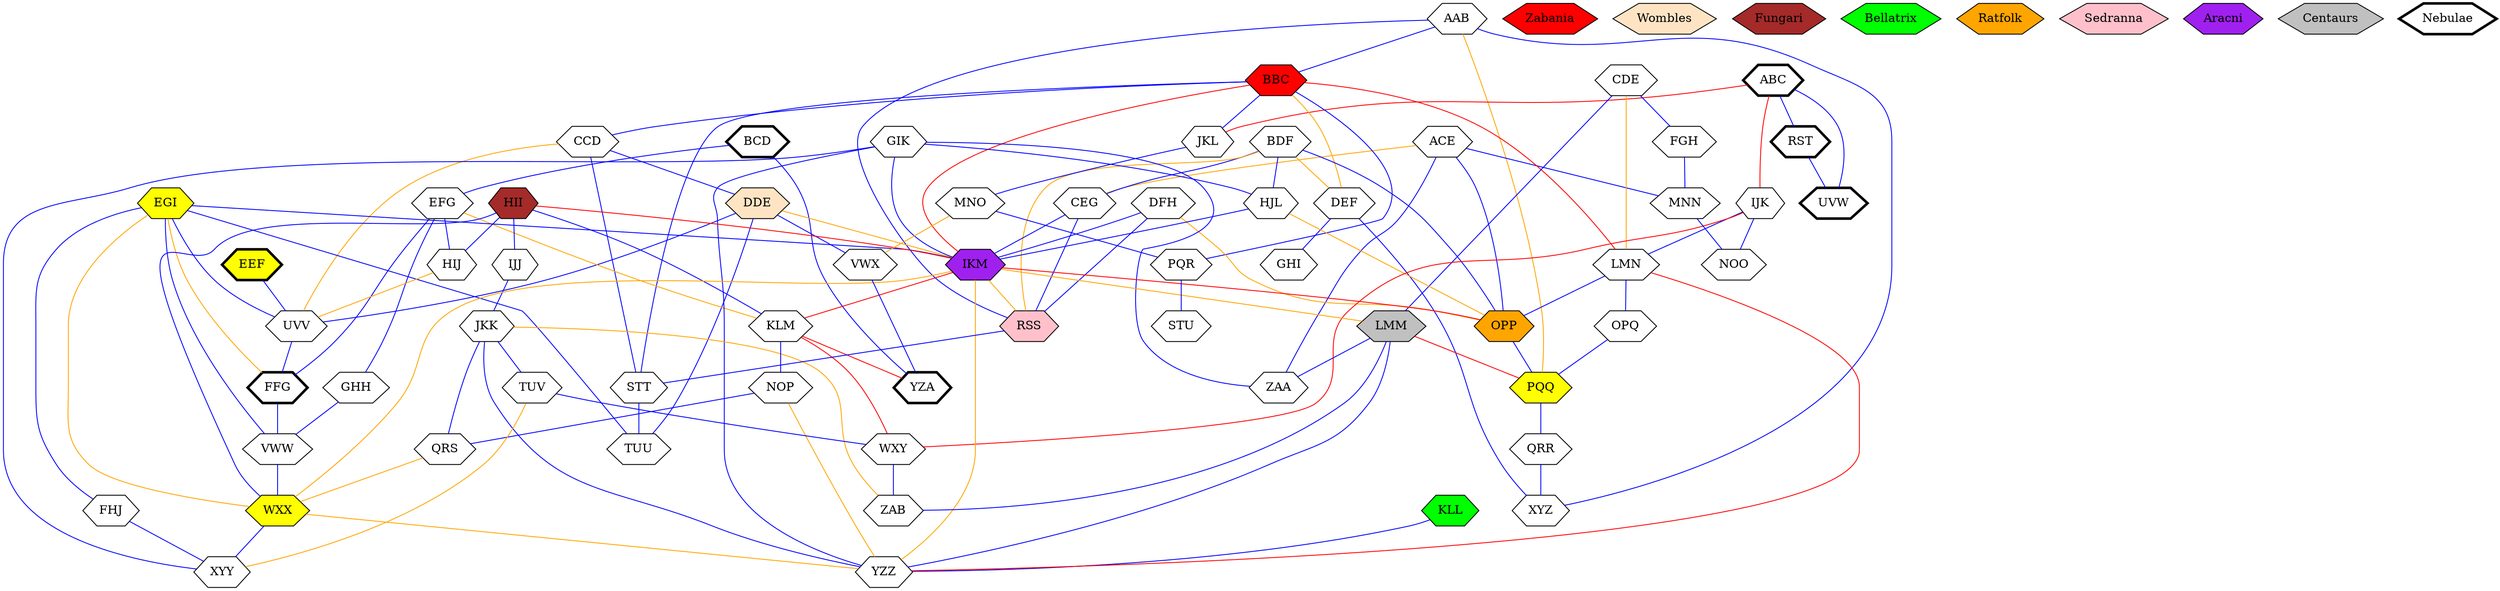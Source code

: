 graph {
AAB [ shape=hexagon pos="5.5,7!"  shape=hexagon style=filled fillcolor=White ];
ABC [ shape=hexagon pos="3,8!"  shape=hexagon style=filled fillcolor=White penwidth=3 ];
ACE [ shape=hexagon pos="3,4!"  shape=hexagon style=filled fillcolor=White ];
BBC [ shape=hexagon pos="6.5,7!"  shape=hexagon style=filled fillcolor=Red ];
BCD [ shape=hexagon pos="8.5,3!"  shape=hexagon style=filled fillcolor=White penwidth=3 ];
BDF [ shape=hexagon pos="3.5,5!"  shape=hexagon style=filled fillcolor=White ];
CCD [ shape=hexagon pos="7,6!"  shape=hexagon style=filled fillcolor=White ];
CDE [ shape=hexagon pos="2,2!"  shape=hexagon style=filled fillcolor=White ];
CEG [ shape=hexagon pos="4.5,5!"  shape=hexagon style=filled fillcolor=White ];
DDE [ shape=hexagon pos="7.5,5!"  shape=hexagon style=filled fillcolor=bisque ];
DEF [ shape=hexagon pos="4,8!"  shape=hexagon style=filled fillcolor=White ];
DFH [ shape=hexagon pos="5.5,5!"  shape=hexagon style=filled fillcolor=White ];
EEF [ shape=hexagon pos="8,4!"  shape=hexagon style=filled fillcolor=yellow penwidth=3 ];
EFG [ shape=hexagon pos="8,2!"  shape=hexagon style=filled fillcolor=White ];
EGI [ shape=hexagon pos="6,4!"  shape=hexagon style=filled fillcolor=yellow ];
FFG [ shape=hexagon pos="7.5,3!"  shape=hexagon style=filled fillcolor=White penwidth=3 ];
FGH [ shape=hexagon pos="1.5,3!"  shape=hexagon style=filled fillcolor=White ];
FHJ [ shape=hexagon pos="5.5,3!"  shape=hexagon style=filled fillcolor=White ];
GHH [ shape=hexagon pos="7,2!"  shape=hexagon style=filled fillcolor=White ];
GHI [ shape=hexagon pos="5,8!"  shape=hexagon style=filled fillcolor=White ];
GIK [ shape=hexagon pos="4.5,3!"  shape=hexagon style=filled fillcolor=White ];
HII [ shape=hexagon pos="6.5,1!"  shape=hexagon style=filled fillcolor=brown ];
HIJ [ shape=hexagon pos="7.5,1!"  shape=hexagon style=filled fillcolor=White ];
HJL [ shape=hexagon pos="4,4!"  shape=hexagon style=filled fillcolor=White ];
IJJ [ shape=hexagon pos="5.5,1!"  shape=hexagon style=filled fillcolor=White ];
IJK [ shape=hexagon pos="1,4!"  shape=hexagon style=filled fillcolor=White ];
IKM [ shape=hexagon pos="5,4!"  shape=hexagon style=filled fillcolor=purple ];
JKK [ shape=hexagon pos="4.5,1!"  shape=hexagon style=filled fillcolor=White ];
JKL [ shape=hexagon pos="6,8!"  shape=hexagon style=filled fillcolor=White ];
KLL [ shape=hexagon pos="3.5,1!"  shape=hexagon style=filled fillcolor=Green ];
KLM [ shape=hexagon pos="7,0!"  shape=hexagon style=filled fillcolor=White ];
LMM [ shape=hexagon pos="3,2!"  shape=hexagon style=filled fillcolor=grey ];
LMN [ shape=hexagon pos="1.5,5!"  shape=hexagon style=filled fillcolor=White ];
MNN [ shape=hexagon pos="2.5,3!"  shape=hexagon style=filled fillcolor=White ];
MNO [ shape=hexagon pos="7,8!"  shape=hexagon style=filled fillcolor=White ];
NOO [ shape=hexagon pos="2,4!"  shape=hexagon style=filled fillcolor=White ];
NOP [ shape=hexagon pos="6,0!"  shape=hexagon style=filled fillcolor=White ];
OPP [ shape=hexagon pos="2.5,5!"  shape=hexagon style=filled fillcolor=Orange ];
OPQ [ shape=hexagon pos="2,6!"  shape=hexagon style=filled fillcolor=White ];
PQQ [ shape=hexagon pos="3,6!"  shape=hexagon style=filled fillcolor=yellow ];
PQR [ shape=hexagon pos="7.5,7!"  shape=hexagon style=filled fillcolor=White ];
QRR [ shape=hexagon pos="4,6!"  shape=hexagon style=filled fillcolor=White ];
QRS [ shape=hexagon pos="5,0!"  shape=hexagon style=filled fillcolor=White ];
RSS [ shape=hexagon pos="5,6!"  shape=hexagon style=filled fillcolor=Pink ];
RST [ shape=hexagon pos="2.5,7!"  shape=hexagon style=filled fillcolor=White penwidth=3 ];
STT [ shape=hexagon pos="6,6!"  shape=hexagon style=filled fillcolor=White ];
STU [ shape=hexagon pos="8,6!"  shape=hexagon style=filled fillcolor=White ];
TUU [ shape=hexagon pos="6.5,5!"  shape=hexagon style=filled fillcolor=White ];
TUV [ shape=hexagon pos="4,0!"  shape=hexagon style=filled fillcolor=White ];
UVV [ shape=hexagon pos="7,4!"  shape=hexagon style=filled fillcolor=White ];
UVW [ shape=hexagon pos="3.5,7!"  shape=hexagon style=filled fillcolor=White penwidth=3 ];
VWW [ shape=hexagon pos="6.5,3!"  shape=hexagon style=filled fillcolor=White ];
VWX [ shape=hexagon pos="8.5,5!"  shape=hexagon style=filled fillcolor=White ];
WXX [ shape=hexagon pos="6,2!"  shape=hexagon style=filled fillcolor=yellow ];
WXY [ shape=hexagon pos="3,0!"  shape=hexagon style=filled fillcolor=White ];
XYY [ shape=hexagon pos="5,2!"  shape=hexagon style=filled fillcolor=White ];
XYZ [ shape=hexagon pos="4.5,7!"  shape=hexagon style=filled fillcolor=White ];
YZA [ shape=hexagon pos="9,4!"  shape=hexagon style=filled fillcolor=White penwidth=3 ];
YZZ [ shape=hexagon pos="4,2!"  shape=hexagon style=filled fillcolor=White ];
ZAA [ shape=hexagon pos="3.5,3!"  shape=hexagon style=filled fillcolor=White ];
ZAB [ shape=hexagon pos="2.5,1!"  shape=hexagon style=filled fillcolor=White ];
subgraph legend {
Zabania [shape=hexagon style=filled fillcolor=Red pos="1,8!"];
Wombles [shape=hexagon style=filled fillcolor=bisque pos="1,7.5!"];
Fungari [shape=hexagon style=filled fillcolor=brown pos="1,7!"];
Bellatrix [shape=hexagon style=filled fillcolor=Green pos="1,6.5!"];
Ratfolk [shape=hexagon style=filled fillcolor=Orange pos="9,8!"];
Sedranna [shape=hexagon style=filled fillcolor=Pink pos="9,7.5!"];
Aracni [shape=hexagon style=filled fillcolor=purple pos="9,7!"];
Centaurs [shape=hexagon style=filled fillcolor=grey pos="9,6.5!"];
Nebulae [shape=hexagon style=filled fillcolor=white penwidth=3 pos="1,0!"];
}
AAB -- XYZ [color=Blue];
AAB -- RSS [color=Blue];
AAB -- BBC [color=Blue];
AAB -- PQQ [color=Orange];
ABC -- UVW [color=Blue];
ABC -- RST [color=Blue];
ABC -- JKL [color=Red];
ABC -- IJK [color=Red];
ACE -- OPP [color=Blue];
ACE -- ZAA [color=Blue];
ACE -- MNN [color=Blue];
ACE -- CEG [color=Orange];
BBC -- JKL [color=Blue];
BBC -- PQR [color=Blue];
BBC -- CCD [color=Blue];
BBC -- STT [color=Blue];
BBC -- DEF [color=Orange];
BBC -- IKM [color=Red];
BBC -- LMN [color=Red];
BCD -- YZA [color=Blue];
BCD -- EFG [color=Blue];
BDF -- OPP [color=Blue];
BDF -- HJL [color=Blue];
BDF -- CEG [color=Blue];
BDF -- DEF [color=Orange];
BDF -- RSS [color=Orange];
CCD -- DDE [color=Blue];
CCD -- STT [color=Blue];
CCD -- UVV [color=Orange];
CDE -- FGH [color=Blue];
CDE -- LMM [color=Blue];
CDE -- LMN [color=Orange];
CEG -- RSS [color=Blue];
CEG -- IKM [color=Blue];
DDE -- TUU [color=Blue];
DDE -- VWX [color=Blue];
DDE -- UVV [color=Blue];
DDE -- IKM [color=Orange];
DEF -- GHI [color=Blue];
DEF -- XYZ [color=Blue];
DFH -- RSS [color=Blue];
DFH -- IKM [color=Blue];
DFH -- OPP [color=Orange];
EEF -- UVV [color=Blue];
EFG -- HIJ [color=Blue];
EFG -- GHH [color=Blue];
EFG -- FFG [color=Blue];
EFG -- KLM [color=Orange];
EGI -- TUU [color=Blue];
EGI -- VWW [color=Blue];
EGI -- IKM [color=Blue];
EGI -- FHJ [color=Blue];
EGI -- UVV [color=Blue];
EGI -- FFG [color=Orange];
EGI -- WXX [color=Orange];
FFG -- VWW [color=Blue];
FGH -- MNN [color=Blue];
FHJ -- XYY [color=Blue];
GHH -- VWW [color=Blue];
GIK -- HJL [color=Blue];
GIK -- IKM [color=Blue];
GIK -- XYY [color=Blue];
GIK -- YZZ [color=Blue];
GIK -- ZAA [color=Blue];
HII -- WXX [color=Blue];
HII -- HIJ [color=Blue];
HII -- KLM [color=Blue];
HII -- IJJ [color=Blue];
HII -- IKM [color=Red];
HIJ -- UVV [color=Orange];
HJL -- IKM [color=Blue];
HJL -- OPP [color=Orange];
IJJ -- JKK [color=Blue];
IJK -- LMN [color=Blue];
IJK -- NOO [color=Blue];
IJK -- WXY [color=Red];
IKM -- RSS [color=Orange];
IKM -- WXX [color=Orange];
IKM -- LMM [color=Orange];
IKM -- YZZ [color=Orange];
IKM -- OPP [color=Red];
IKM -- KLM [color=Red];
JKK -- YZZ [color=Blue];
JKK -- TUV [color=Blue];
JKK -- QRS [color=Blue];
JKK -- ZAB [color=Orange];
JKL -- MNO [color=Blue];
KLL -- YZZ [color=Blue];
KLM -- NOP [color=Blue];
KLM -- WXY [color=Red];
KLM -- YZA [color=Red];
LMM -- ZAA [color=Blue];
LMM -- YZZ [color=Blue];
LMM -- ZAB [color=Blue];
LMM -- PQQ [color=Red];
LMN -- OPQ [color=Blue];
LMN -- OPP [color=Blue];
LMN -- YZZ [color=Red];
MNN -- NOO [color=Blue];
MNO -- PQR [color=Blue];
MNO -- VWX [color=Orange];
NOP -- QRS [color=Blue];
NOP -- YZZ [color=Orange];
OPP -- PQQ [color=Blue];
OPQ -- PQQ [color=Blue];
PQQ -- QRR [color=Blue];
PQR -- STU [color=Blue];
QRR -- XYZ [color=Blue];
QRS -- WXX [color=Orange];
RSS -- STT [color=Blue];
RST -- UVW [color=Blue];
STT -- TUU [color=Blue];
TUV -- WXY [color=Blue];
TUV -- XYY [color=Orange];
UVV -- FFG [color=Blue];
VWW -- WXX [color=Blue];
VWX -- YZA [color=Blue];
WXX -- XYY [color=Blue];
WXX -- YZZ [color=Orange];
WXY -- ZAB [color=Blue];
}
